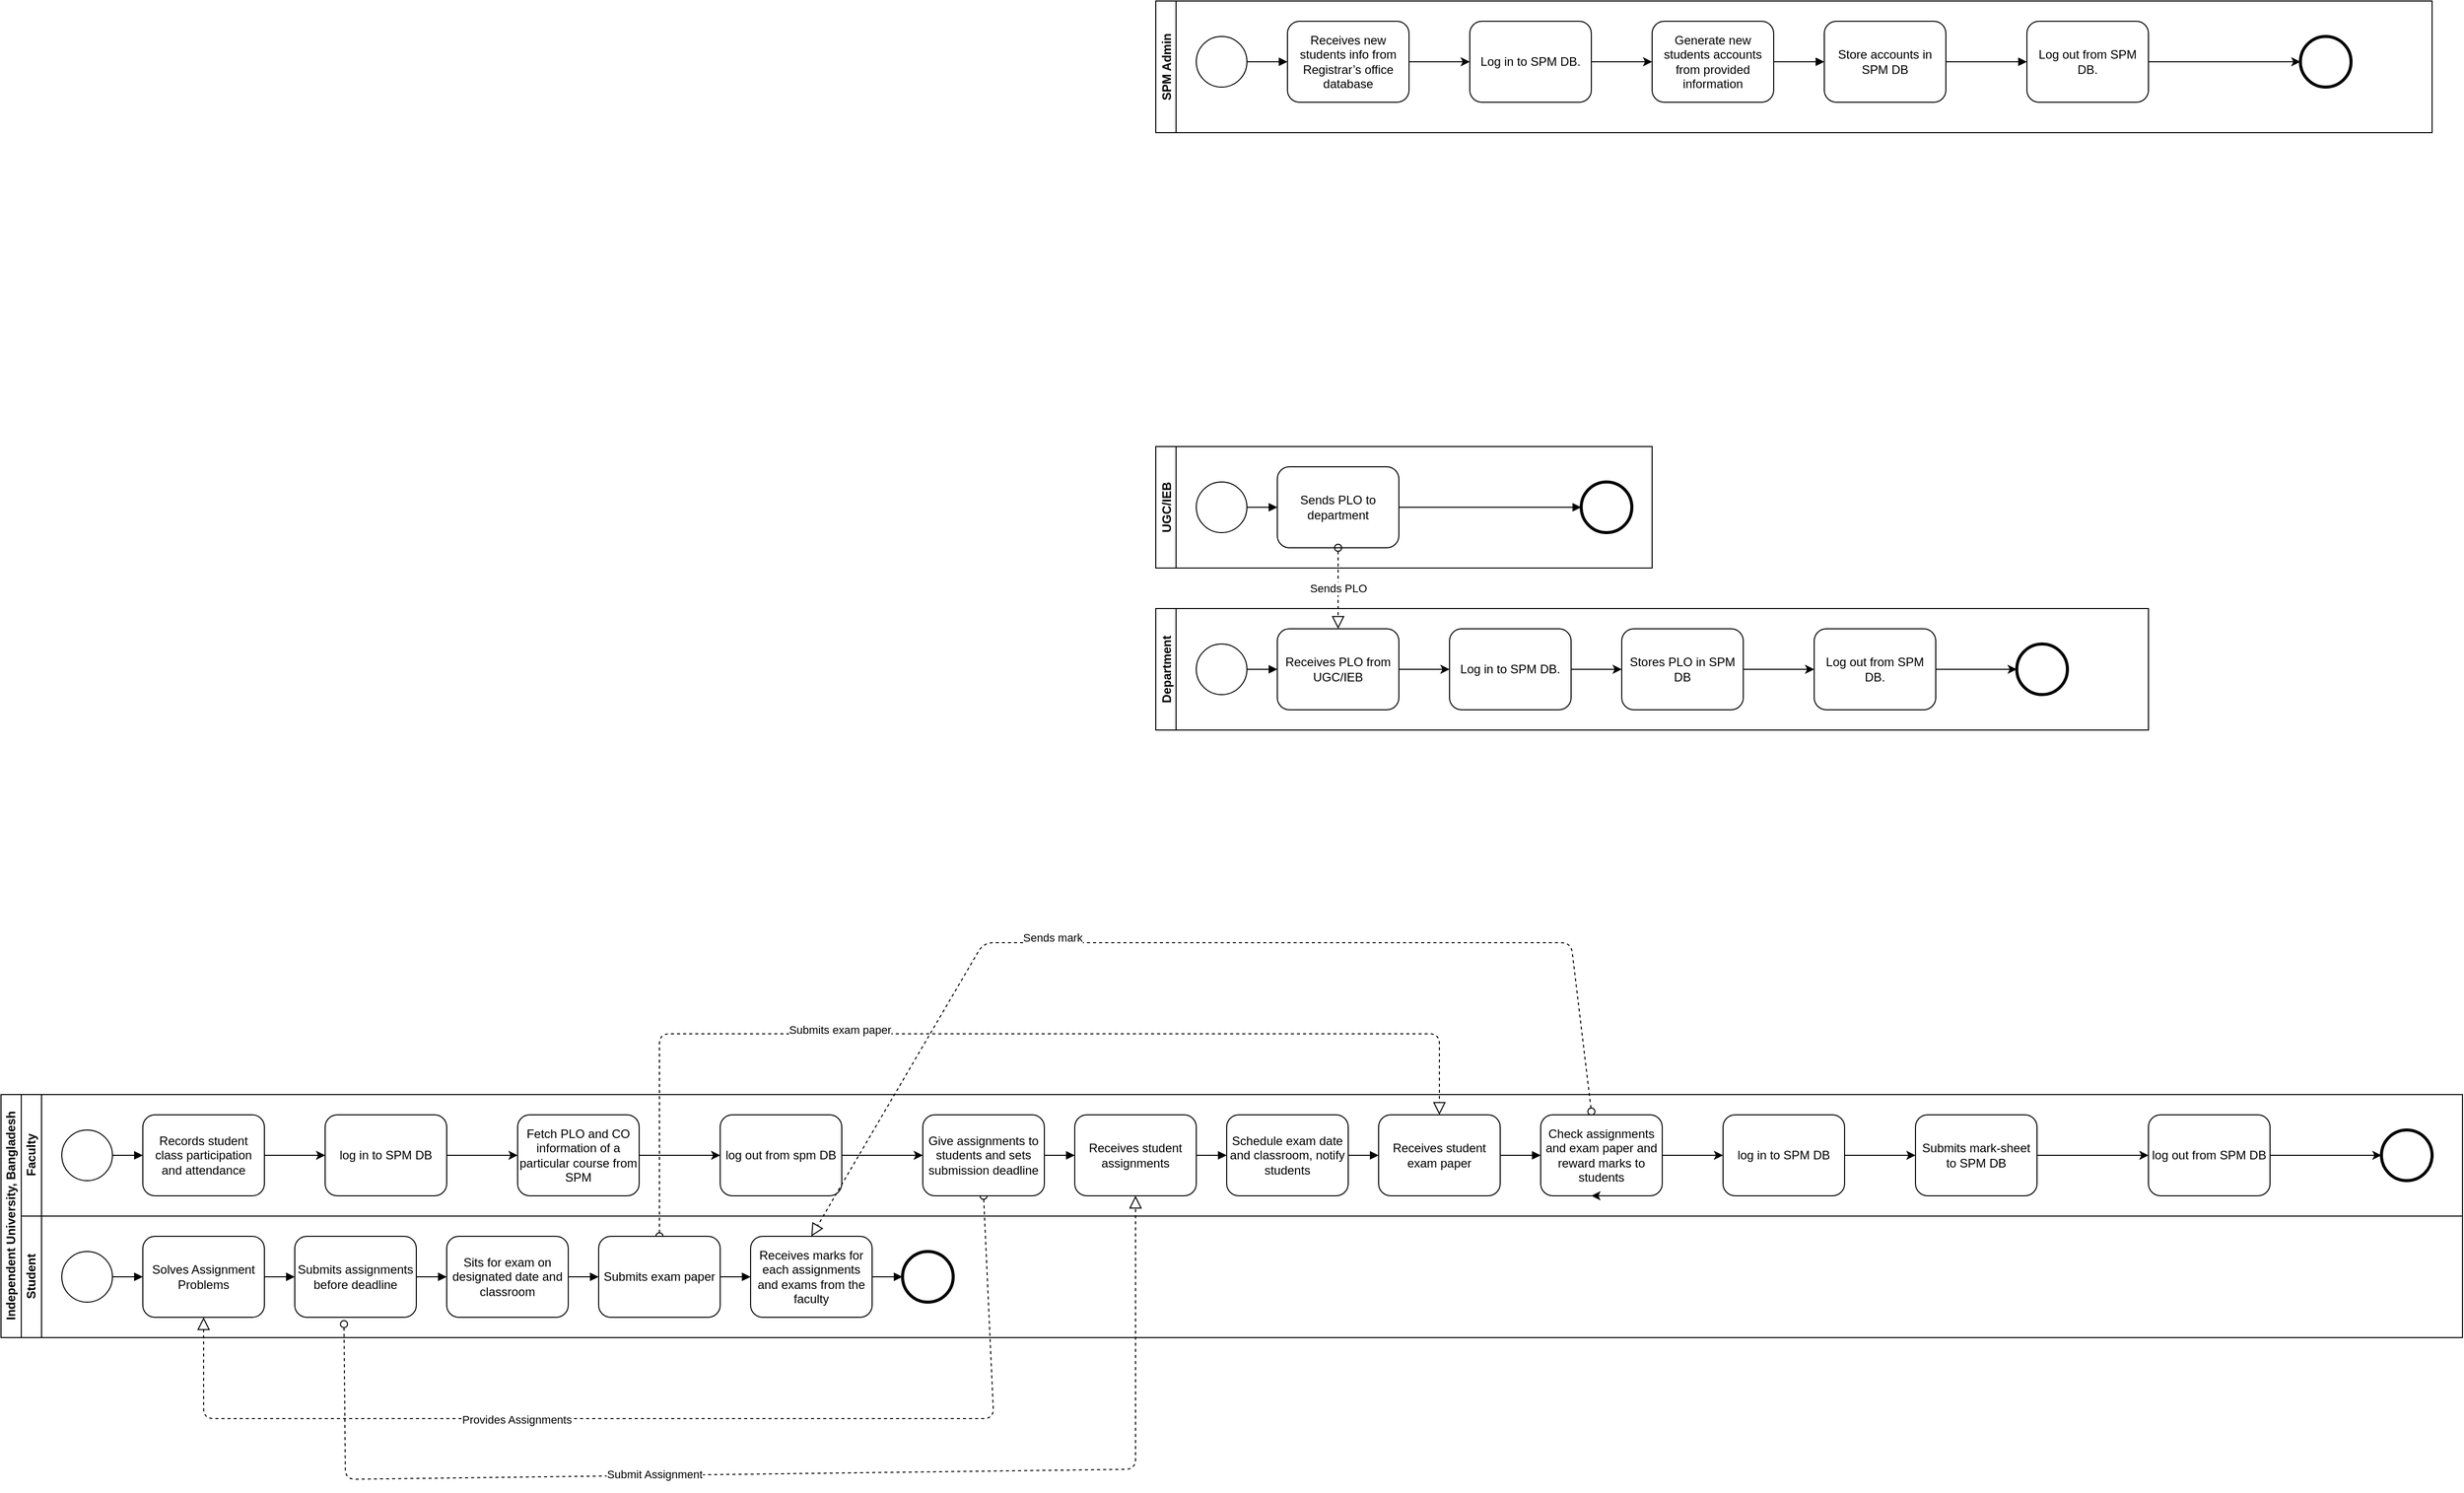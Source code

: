 <mxfile version="14.6.0" type="device"><diagram id="prtHgNgQTEPvFCAcTncT" name="Page-1"><mxGraphModel dx="2620" dy="1179" grid="1" gridSize="10" guides="1" tooltips="1" connect="1" arrows="1" fold="1" page="1" pageScale="1" pageWidth="100" pageHeight="100" math="0" shadow="0"><root><mxCell id="0"/><mxCell id="1" parent="0"/><mxCell id="gC4icJH_TDtJ4S4kmkY1-1" value="SPM Admin" style="swimlane;startSize=20;horizontal=0;" parent="1" vertex="1"><mxGeometry x="100" y="-160" width="1260" height="130" as="geometry"/></mxCell><mxCell id="gC4icJH_TDtJ4S4kmkY1-2" value="" style="shape=mxgraph.bpmn.shape;html=1;verticalLabelPosition=bottom;labelBackgroundColor=#ffffff;verticalAlign=top;align=center;perimeter=ellipsePerimeter;outlineConnect=0;outline=standard;symbol=general;" parent="gC4icJH_TDtJ4S4kmkY1-1" vertex="1"><mxGeometry x="40" y="35" width="50" height="50" as="geometry"/></mxCell><mxCell id="gC4icJH_TDtJ4S4kmkY1-3" value="&lt;span&gt;Receives new students info from Registrar’s office database&lt;/span&gt;" style="shape=ext;rounded=1;html=1;whiteSpace=wrap;" parent="gC4icJH_TDtJ4S4kmkY1-1" vertex="1"><mxGeometry x="130" y="20" width="120" height="80" as="geometry"/></mxCell><mxCell id="gC4icJH_TDtJ4S4kmkY1-4" value="" style="endArrow=block;endFill=1;endSize=6;html=1;exitX=1;exitY=0.5;exitDx=0;exitDy=0;entryX=0;entryY=0.5;entryDx=0;entryDy=0;" parent="gC4icJH_TDtJ4S4kmkY1-1" source="gC4icJH_TDtJ4S4kmkY1-2" target="gC4icJH_TDtJ4S4kmkY1-3" edge="1"><mxGeometry width="100" relative="1" as="geometry"><mxPoint x="-50" y="-50" as="sourcePoint"/><mxPoint x="100" y="80" as="targetPoint"/></mxGeometry></mxCell><mxCell id="gC4icJH_TDtJ4S4kmkY1-5" value="&lt;span&gt;Generate new students accounts from provided information&lt;/span&gt;" style="shape=ext;rounded=1;html=1;whiteSpace=wrap;" parent="gC4icJH_TDtJ4S4kmkY1-1" vertex="1"><mxGeometry x="490" y="20" width="120" height="80" as="geometry"/></mxCell><mxCell id="gC4icJH_TDtJ4S4kmkY1-8" value="" style="endArrow=block;endFill=1;endSize=6;html=1;exitX=1;exitY=0.5;exitDx=0;exitDy=0;" parent="gC4icJH_TDtJ4S4kmkY1-1" source="gC4icJH_TDtJ4S4kmkY1-5" target="gC4icJH_TDtJ4S4kmkY1-10" edge="1"><mxGeometry width="100" relative="1" as="geometry"><mxPoint x="750" y="160" as="sourcePoint"/><mxPoint x="770" y="140" as="targetPoint"/></mxGeometry></mxCell><mxCell id="gC4icJH_TDtJ4S4kmkY1-10" value="Store accounts in SPM DB" style="shape=ext;rounded=1;html=1;whiteSpace=wrap;" parent="gC4icJH_TDtJ4S4kmkY1-1" vertex="1"><mxGeometry x="660" y="20" width="120" height="80" as="geometry"/></mxCell><mxCell id="gC4icJH_TDtJ4S4kmkY1-9" value="" style="shape=mxgraph.bpmn.shape;html=1;verticalLabelPosition=bottom;labelBackgroundColor=#ffffff;verticalAlign=top;align=center;perimeter=ellipsePerimeter;outlineConnect=0;outline=end;symbol=general;" parent="gC4icJH_TDtJ4S4kmkY1-1" vertex="1"><mxGeometry x="1130" y="35" width="50" height="50" as="geometry"/></mxCell><mxCell id="gC4icJH_TDtJ4S4kmkY1-11" value="" style="endArrow=block;endFill=1;endSize=6;html=1;exitX=1;exitY=0.5;exitDx=0;exitDy=0;entryX=0;entryY=0.5;entryDx=0;entryDy=0;" parent="gC4icJH_TDtJ4S4kmkY1-1" source="gC4icJH_TDtJ4S4kmkY1-10" target="TMf4ilXPQnCi47-iisnw-5" edge="1"><mxGeometry width="100" relative="1" as="geometry"><mxPoint x="743.5" y="70" as="sourcePoint"/><mxPoint x="850" y="60" as="targetPoint"/></mxGeometry></mxCell><mxCell id="TMf4ilXPQnCi47-iisnw-4" style="edgeStyle=orthogonalEdgeStyle;rounded=0;orthogonalLoop=1;jettySize=auto;html=1;entryX=0;entryY=0.5;entryDx=0;entryDy=0;" edge="1" parent="gC4icJH_TDtJ4S4kmkY1-1" source="TMf4ilXPQnCi47-iisnw-3" target="gC4icJH_TDtJ4S4kmkY1-5"><mxGeometry relative="1" as="geometry"/></mxCell><mxCell id="TMf4ilXPQnCi47-iisnw-3" value="&lt;span&gt;Log in to SPM DB.&lt;/span&gt;" style="shape=ext;rounded=1;html=1;whiteSpace=wrap;" vertex="1" parent="gC4icJH_TDtJ4S4kmkY1-1"><mxGeometry x="310" y="20" width="120" height="80" as="geometry"/></mxCell><mxCell id="TMf4ilXPQnCi47-iisnw-2" style="edgeStyle=orthogonalEdgeStyle;rounded=0;orthogonalLoop=1;jettySize=auto;html=1;" edge="1" parent="gC4icJH_TDtJ4S4kmkY1-1" source="gC4icJH_TDtJ4S4kmkY1-3" target="TMf4ilXPQnCi47-iisnw-3"><mxGeometry relative="1" as="geometry"><mxPoint x="300" y="60" as="targetPoint"/></mxGeometry></mxCell><mxCell id="TMf4ilXPQnCi47-iisnw-6" style="edgeStyle=orthogonalEdgeStyle;rounded=0;orthogonalLoop=1;jettySize=auto;html=1;entryX=0;entryY=0.5;entryDx=0;entryDy=0;" edge="1" parent="gC4icJH_TDtJ4S4kmkY1-1" source="TMf4ilXPQnCi47-iisnw-5" target="gC4icJH_TDtJ4S4kmkY1-9"><mxGeometry relative="1" as="geometry"/></mxCell><mxCell id="TMf4ilXPQnCi47-iisnw-5" value="&lt;span&gt;Log out from SPM DB.&lt;/span&gt;" style="shape=ext;rounded=1;html=1;whiteSpace=wrap;" vertex="1" parent="gC4icJH_TDtJ4S4kmkY1-1"><mxGeometry x="860" y="20" width="120" height="80" as="geometry"/></mxCell><mxCell id="gC4icJH_TDtJ4S4kmkY1-12" value="UGC/IEB" style="swimlane;startSize=20;horizontal=0;" parent="1" vertex="1"><mxGeometry x="100" y="280" width="490" height="120" as="geometry"/></mxCell><mxCell id="gC4icJH_TDtJ4S4kmkY1-16" value="" style="shape=mxgraph.bpmn.shape;html=1;verticalLabelPosition=bottom;labelBackgroundColor=#ffffff;verticalAlign=top;align=center;perimeter=ellipsePerimeter;outlineConnect=0;outline=standard;symbol=general;" parent="gC4icJH_TDtJ4S4kmkY1-12" vertex="1"><mxGeometry x="40" y="35" width="50" height="50" as="geometry"/></mxCell><mxCell id="gC4icJH_TDtJ4S4kmkY1-17" value="Sends PLO to department" style="shape=ext;rounded=1;html=1;whiteSpace=wrap;" parent="gC4icJH_TDtJ4S4kmkY1-12" vertex="1"><mxGeometry x="120" y="20" width="120" height="80" as="geometry"/></mxCell><mxCell id="gC4icJH_TDtJ4S4kmkY1-18" value="" style="endArrow=block;endFill=1;endSize=6;html=1;exitX=1;exitY=0.5;exitDx=0;exitDy=0;entryX=0;entryY=0.5;entryDx=0;entryDy=0;" parent="gC4icJH_TDtJ4S4kmkY1-12" source="gC4icJH_TDtJ4S4kmkY1-16" target="gC4icJH_TDtJ4S4kmkY1-17" edge="1"><mxGeometry width="100" relative="1" as="geometry"><mxPoint x="170" y="60" as="sourcePoint"/><mxPoint x="110" y="70" as="targetPoint"/></mxGeometry></mxCell><mxCell id="gC4icJH_TDtJ4S4kmkY1-19" value="" style="shape=mxgraph.bpmn.shape;html=1;verticalLabelPosition=bottom;labelBackgroundColor=#ffffff;verticalAlign=top;align=center;perimeter=ellipsePerimeter;outlineConnect=0;outline=end;symbol=general;" parent="gC4icJH_TDtJ4S4kmkY1-12" vertex="1"><mxGeometry x="420" y="35" width="50" height="50" as="geometry"/></mxCell><mxCell id="gC4icJH_TDtJ4S4kmkY1-20" value="" style="endArrow=block;endFill=1;endSize=6;html=1;exitX=1;exitY=0.5;exitDx=0;exitDy=0;entryX=0;entryY=0.5;entryDx=0;entryDy=0;" parent="gC4icJH_TDtJ4S4kmkY1-12" source="gC4icJH_TDtJ4S4kmkY1-17" target="gC4icJH_TDtJ4S4kmkY1-19" edge="1"><mxGeometry width="100" relative="1" as="geometry"><mxPoint x="120" y="-270" as="sourcePoint"/><mxPoint x="580" y="60" as="targetPoint"/></mxGeometry></mxCell><mxCell id="gC4icJH_TDtJ4S4kmkY1-13" value="Department" style="swimlane;startSize=20;horizontal=0;" parent="1" vertex="1"><mxGeometry x="100" y="440" width="980" height="120" as="geometry"/></mxCell><mxCell id="gC4icJH_TDtJ4S4kmkY1-21" value="" style="shape=mxgraph.bpmn.shape;html=1;verticalLabelPosition=bottom;labelBackgroundColor=#ffffff;verticalAlign=top;align=center;perimeter=ellipsePerimeter;outlineConnect=0;outline=standard;symbol=general;" parent="gC4icJH_TDtJ4S4kmkY1-13" vertex="1"><mxGeometry x="40" y="35" width="50" height="50" as="geometry"/></mxCell><mxCell id="gC4icJH_TDtJ4S4kmkY1-22" value="" style="endArrow=block;endFill=1;endSize=6;html=1;exitX=1;exitY=0.5;exitDx=0;exitDy=0;entryX=0;entryY=0.5;entryDx=0;entryDy=0;" parent="gC4icJH_TDtJ4S4kmkY1-13" source="gC4icJH_TDtJ4S4kmkY1-21" target="gC4icJH_TDtJ4S4kmkY1-23" edge="1"><mxGeometry width="100" relative="1" as="geometry"><mxPoint x="50" y="-270" as="sourcePoint"/><mxPoint x="120" y="60" as="targetPoint"/></mxGeometry></mxCell><mxCell id="TMf4ilXPQnCi47-iisnw-8" style="edgeStyle=orthogonalEdgeStyle;rounded=0;orthogonalLoop=1;jettySize=auto;html=1;entryX=0;entryY=0.5;entryDx=0;entryDy=0;" edge="1" parent="gC4icJH_TDtJ4S4kmkY1-13" source="gC4icJH_TDtJ4S4kmkY1-23" target="TMf4ilXPQnCi47-iisnw-7"><mxGeometry relative="1" as="geometry"/></mxCell><mxCell id="gC4icJH_TDtJ4S4kmkY1-23" value="&lt;span&gt;Receives PLO from UGC/IEB &lt;/span&gt;" style="shape=ext;rounded=1;html=1;whiteSpace=wrap;" parent="gC4icJH_TDtJ4S4kmkY1-13" vertex="1"><mxGeometry x="120" y="20" width="120" height="80" as="geometry"/></mxCell><mxCell id="TMf4ilXPQnCi47-iisnw-12" style="edgeStyle=orthogonalEdgeStyle;rounded=0;orthogonalLoop=1;jettySize=auto;html=1;" edge="1" parent="gC4icJH_TDtJ4S4kmkY1-13" source="gC4icJH_TDtJ4S4kmkY1-27" target="TMf4ilXPQnCi47-iisnw-11"><mxGeometry relative="1" as="geometry"/></mxCell><mxCell id="gC4icJH_TDtJ4S4kmkY1-27" value="Stores PLO in SPM DB" style="shape=ext;rounded=1;html=1;whiteSpace=wrap;" parent="gC4icJH_TDtJ4S4kmkY1-13" vertex="1"><mxGeometry x="460" y="20" width="120" height="80" as="geometry"/></mxCell><mxCell id="gC4icJH_TDtJ4S4kmkY1-29" value="" style="shape=mxgraph.bpmn.shape;html=1;verticalLabelPosition=bottom;labelBackgroundColor=#ffffff;verticalAlign=top;align=center;perimeter=ellipsePerimeter;outlineConnect=0;outline=end;symbol=general;" parent="gC4icJH_TDtJ4S4kmkY1-13" vertex="1"><mxGeometry x="850" y="35" width="50" height="50" as="geometry"/></mxCell><mxCell id="TMf4ilXPQnCi47-iisnw-9" style="edgeStyle=orthogonalEdgeStyle;rounded=0;orthogonalLoop=1;jettySize=auto;html=1;entryX=0;entryY=0.5;entryDx=0;entryDy=0;" edge="1" parent="gC4icJH_TDtJ4S4kmkY1-13" source="TMf4ilXPQnCi47-iisnw-7" target="gC4icJH_TDtJ4S4kmkY1-27"><mxGeometry relative="1" as="geometry"/></mxCell><mxCell id="TMf4ilXPQnCi47-iisnw-7" value="&lt;span&gt;Log in to SPM DB.&lt;/span&gt;" style="shape=ext;rounded=1;html=1;whiteSpace=wrap;" vertex="1" parent="gC4icJH_TDtJ4S4kmkY1-13"><mxGeometry x="290" y="20" width="120" height="80" as="geometry"/></mxCell><mxCell id="TMf4ilXPQnCi47-iisnw-13" style="edgeStyle=orthogonalEdgeStyle;rounded=0;orthogonalLoop=1;jettySize=auto;html=1;entryX=0;entryY=0.5;entryDx=0;entryDy=0;" edge="1" parent="gC4icJH_TDtJ4S4kmkY1-13" source="TMf4ilXPQnCi47-iisnw-11" target="gC4icJH_TDtJ4S4kmkY1-29"><mxGeometry relative="1" as="geometry"/></mxCell><mxCell id="TMf4ilXPQnCi47-iisnw-11" value="&lt;p&gt;Log out from SPM DB.&lt;/p&gt;" style="shape=ext;rounded=1;html=1;whiteSpace=wrap;" vertex="1" parent="gC4icJH_TDtJ4S4kmkY1-13"><mxGeometry x="650" y="20" width="120" height="80" as="geometry"/></mxCell><mxCell id="gC4icJH_TDtJ4S4kmkY1-24" value="" style="startArrow=oval;startFill=0;startSize=7;endArrow=block;endFill=0;endSize=10;dashed=1;html=1;exitX=0.5;exitY=1;exitDx=0;exitDy=0;entryX=0.5;entryY=0;entryDx=0;entryDy=0;" parent="1" source="gC4icJH_TDtJ4S4kmkY1-17" target="gC4icJH_TDtJ4S4kmkY1-23" edge="1"><mxGeometry width="100" relative="1" as="geometry"><mxPoint x="280" y="420" as="sourcePoint"/><mxPoint x="380" y="420" as="targetPoint"/></mxGeometry></mxCell><mxCell id="gC4icJH_TDtJ4S4kmkY1-25" value="Sends PLO" style="edgeLabel;html=1;align=center;verticalAlign=middle;resizable=0;points=[];" parent="gC4icJH_TDtJ4S4kmkY1-24" vertex="1" connectable="0"><mxGeometry x="0.256" relative="1" as="geometry"><mxPoint y="-10.34" as="offset"/></mxGeometry></mxCell><mxCell id="gC4icJH_TDtJ4S4kmkY1-53" value="Independent University, Bangladesh" style="swimlane;html=1;childLayout=stackLayout;resizeParent=1;resizeParentMax=0;horizontal=0;startSize=20;horizontalStack=0;" parent="1" vertex="1"><mxGeometry x="-1040" y="920" width="2430" height="240" as="geometry"/></mxCell><mxCell id="gC4icJH_TDtJ4S4kmkY1-70" value="" style="startArrow=oval;startFill=0;startSize=7;endArrow=block;endFill=0;endSize=10;dashed=1;html=1;exitX=0.5;exitY=1;exitDx=0;exitDy=0;entryX=0.5;entryY=1;entryDx=0;entryDy=0;" parent="gC4icJH_TDtJ4S4kmkY1-53" source="gC4icJH_TDtJ4S4kmkY1-62" target="gC4icJH_TDtJ4S4kmkY1-67" edge="1"><mxGeometry width="100" relative="1" as="geometry"><mxPoint x="500" y="170" as="sourcePoint"/><mxPoint x="200" y="230" as="targetPoint"/><Array as="points"><mxPoint x="980" y="320"/><mxPoint x="200" y="320"/></Array></mxGeometry></mxCell><mxCell id="gC4icJH_TDtJ4S4kmkY1-71" value="Provides Assignments" style="edgeLabel;html=1;align=center;verticalAlign=middle;resizable=0;points=[];" parent="gC4icJH_TDtJ4S4kmkY1-70" vertex="1" connectable="0"><mxGeometry x="0.256" y="1" relative="1" as="geometry"><mxPoint as="offset"/></mxGeometry></mxCell><mxCell id="gC4icJH_TDtJ4S4kmkY1-74" value="" style="startArrow=oval;startFill=0;startSize=7;endArrow=block;endFill=0;endSize=10;dashed=1;html=1;exitX=0.405;exitY=1.084;exitDx=0;exitDy=0;entryX=0.5;entryY=1;entryDx=0;entryDy=0;exitPerimeter=0;" parent="gC4icJH_TDtJ4S4kmkY1-53" source="gC4icJH_TDtJ4S4kmkY1-69" target="gC4icJH_TDtJ4S4kmkY1-64" edge="1"><mxGeometry width="100" relative="1" as="geometry"><mxPoint x="450" y="180" as="sourcePoint"/><mxPoint x="550" y="180" as="targetPoint"/><Array as="points"><mxPoint x="340" y="380"/><mxPoint x="1120" y="370"/></Array></mxGeometry></mxCell><mxCell id="gC4icJH_TDtJ4S4kmkY1-75" value="Submit Assignment" style="edgeLabel;html=1;align=center;verticalAlign=middle;resizable=0;points=[];" parent="gC4icJH_TDtJ4S4kmkY1-74" vertex="1" connectable="0"><mxGeometry x="-0.231" y="-1" relative="1" as="geometry"><mxPoint x="-4.62" y="-1.98" as="offset"/></mxGeometry></mxCell><mxCell id="gC4icJH_TDtJ4S4kmkY1-83" value="" style="startArrow=oval;startFill=0;startSize=7;endArrow=block;endFill=0;endSize=10;dashed=1;html=1;exitX=0.5;exitY=0;exitDx=0;exitDy=0;entryX=0.5;entryY=0;entryDx=0;entryDy=0;" parent="gC4icJH_TDtJ4S4kmkY1-53" source="gC4icJH_TDtJ4S4kmkY1-81" target="gC4icJH_TDtJ4S4kmkY1-87" edge="1"><mxGeometry width="100" relative="1" as="geometry"><mxPoint x="650" y="130" as="sourcePoint"/><mxPoint x="810" y="140" as="targetPoint"/><Array as="points"><mxPoint x="650" y="-60"/><mxPoint x="1420" y="-60"/></Array></mxGeometry></mxCell><mxCell id="gC4icJH_TDtJ4S4kmkY1-84" value="Submits exam paper" style="edgeLabel;html=1;align=center;verticalAlign=middle;resizable=0;points=[];" parent="gC4icJH_TDtJ4S4kmkY1-83" vertex="1" connectable="0"><mxGeometry x="-0.279" y="-1" relative="1" as="geometry"><mxPoint x="-1" y="-5.71" as="offset"/></mxGeometry></mxCell><mxCell id="gC4icJH_TDtJ4S4kmkY1-54" value="Faculty" style="swimlane;html=1;startSize=20;horizontal=0;" parent="gC4icJH_TDtJ4S4kmkY1-53" vertex="1"><mxGeometry x="20" width="2410" height="120" as="geometry"/></mxCell><mxCell id="gC4icJH_TDtJ4S4kmkY1-57" value="" style="shape=mxgraph.bpmn.shape;html=1;verticalLabelPosition=bottom;labelBackgroundColor=#ffffff;verticalAlign=top;align=center;perimeter=ellipsePerimeter;outlineConnect=0;outline=standard;symbol=general;" parent="gC4icJH_TDtJ4S4kmkY1-54" vertex="1"><mxGeometry x="40" y="35" width="50" height="50" as="geometry"/></mxCell><mxCell id="TMf4ilXPQnCi47-iisnw-16" style="edgeStyle=orthogonalEdgeStyle;rounded=0;orthogonalLoop=1;jettySize=auto;html=1;entryX=0;entryY=0.5;entryDx=0;entryDy=0;" edge="1" parent="gC4icJH_TDtJ4S4kmkY1-54" source="gC4icJH_TDtJ4S4kmkY1-59" target="TMf4ilXPQnCi47-iisnw-15"><mxGeometry relative="1" as="geometry"/></mxCell><mxCell id="gC4icJH_TDtJ4S4kmkY1-59" value="Records student class participation and attendance" style="shape=ext;rounded=1;html=1;whiteSpace=wrap;" parent="gC4icJH_TDtJ4S4kmkY1-54" vertex="1"><mxGeometry x="120" y="20" width="120" height="80" as="geometry"/></mxCell><mxCell id="gC4icJH_TDtJ4S4kmkY1-61" value="" style="endArrow=block;endFill=1;endSize=6;html=1;exitX=1;exitY=0.5;exitDx=0;exitDy=0;entryX=0;entryY=0.5;entryDx=0;entryDy=0;" parent="gC4icJH_TDtJ4S4kmkY1-54" source="gC4icJH_TDtJ4S4kmkY1-57" target="gC4icJH_TDtJ4S4kmkY1-59" edge="1"><mxGeometry width="100" relative="1" as="geometry"><mxPoint x="120" y="160" as="sourcePoint"/><mxPoint x="220" y="160" as="targetPoint"/></mxGeometry></mxCell><mxCell id="gC4icJH_TDtJ4S4kmkY1-62" value="Give assignments to students and sets submission deadline" style="shape=ext;rounded=1;html=1;whiteSpace=wrap;" parent="gC4icJH_TDtJ4S4kmkY1-54" vertex="1"><mxGeometry x="890" y="20" width="120" height="80" as="geometry"/></mxCell><mxCell id="gC4icJH_TDtJ4S4kmkY1-64" value="Receives student assignments" style="shape=ext;rounded=1;html=1;whiteSpace=wrap;" parent="gC4icJH_TDtJ4S4kmkY1-54" vertex="1"><mxGeometry x="1040" y="20" width="120" height="80" as="geometry"/></mxCell><mxCell id="gC4icJH_TDtJ4S4kmkY1-65" value="" style="endArrow=block;endFill=1;endSize=6;html=1;exitX=1;exitY=0.5;exitDx=0;exitDy=0;entryX=0;entryY=0.5;entryDx=0;entryDy=0;" parent="gC4icJH_TDtJ4S4kmkY1-54" source="gC4icJH_TDtJ4S4kmkY1-62" target="gC4icJH_TDtJ4S4kmkY1-64" edge="1"><mxGeometry width="100" relative="1" as="geometry"><mxPoint x="1030" y="170" as="sourcePoint"/><mxPoint x="1130" y="170" as="targetPoint"/></mxGeometry></mxCell><mxCell id="gC4icJH_TDtJ4S4kmkY1-76" value="" style="endArrow=block;endFill=1;endSize=6;html=1;exitX=1;exitY=0.5;exitDx=0;exitDy=0;entryX=0;entryY=0.5;entryDx=0;entryDy=0;" parent="gC4icJH_TDtJ4S4kmkY1-54" source="gC4icJH_TDtJ4S4kmkY1-64" target="gC4icJH_TDtJ4S4kmkY1-77" edge="1"><mxGeometry width="100" relative="1" as="geometry"><mxPoint x="1130" y="110" as="sourcePoint"/><mxPoint x="1230" y="110" as="targetPoint"/></mxGeometry></mxCell><mxCell id="gC4icJH_TDtJ4S4kmkY1-77" value="Schedule exam date and classroom, notify students" style="shape=ext;rounded=1;html=1;whiteSpace=wrap;" parent="gC4icJH_TDtJ4S4kmkY1-54" vertex="1"><mxGeometry x="1190" y="20" width="120" height="80" as="geometry"/></mxCell><mxCell id="gC4icJH_TDtJ4S4kmkY1-87" value="Receives student exam paper" style="shape=ext;rounded=1;html=1;whiteSpace=wrap;" parent="gC4icJH_TDtJ4S4kmkY1-54" vertex="1"><mxGeometry x="1340" y="20" width="120" height="80" as="geometry"/></mxCell><mxCell id="gC4icJH_TDtJ4S4kmkY1-88" value="" style="endArrow=block;endFill=1;endSize=6;html=1;exitX=1;exitY=0.5;exitDx=0;exitDy=0;entryX=0;entryY=0.5;entryDx=0;entryDy=0;" parent="gC4icJH_TDtJ4S4kmkY1-54" source="gC4icJH_TDtJ4S4kmkY1-77" target="gC4icJH_TDtJ4S4kmkY1-87" edge="1"><mxGeometry width="100" relative="1" as="geometry"><mxPoint x="1310" y="70" as="sourcePoint"/><mxPoint x="1410" y="70" as="targetPoint"/></mxGeometry></mxCell><mxCell id="TMf4ilXPQnCi47-iisnw-27" style="edgeStyle=orthogonalEdgeStyle;rounded=0;orthogonalLoop=1;jettySize=auto;html=1;entryX=0;entryY=0.5;entryDx=0;entryDy=0;" edge="1" parent="gC4icJH_TDtJ4S4kmkY1-54" source="gC4icJH_TDtJ4S4kmkY1-89" target="gC4icJH_TDtJ4S4kmkY1-96"><mxGeometry relative="1" as="geometry"/></mxCell><mxCell id="gC4icJH_TDtJ4S4kmkY1-89" value="Check assignments and exam paper and reward marks to students" style="shape=ext;rounded=1;html=1;whiteSpace=wrap;" parent="gC4icJH_TDtJ4S4kmkY1-54" vertex="1"><mxGeometry x="1500" y="20" width="120" height="80" as="geometry"/></mxCell><mxCell id="gC4icJH_TDtJ4S4kmkY1-90" value="" style="endArrow=block;endFill=1;endSize=6;html=1;exitX=1;exitY=0.5;exitDx=0;exitDy=0;entryX=0;entryY=0.5;entryDx=0;entryDy=0;" parent="gC4icJH_TDtJ4S4kmkY1-54" source="gC4icJH_TDtJ4S4kmkY1-87" target="gC4icJH_TDtJ4S4kmkY1-89" edge="1"><mxGeometry width="100" relative="1" as="geometry"><mxPoint x="1480" y="150" as="sourcePoint"/><mxPoint x="1580" y="150" as="targetPoint"/></mxGeometry></mxCell><mxCell id="TMf4ilXPQnCi47-iisnw-28" style="edgeStyle=orthogonalEdgeStyle;rounded=0;orthogonalLoop=1;jettySize=auto;html=1;entryX=0;entryY=0.5;entryDx=0;entryDy=0;" edge="1" parent="gC4icJH_TDtJ4S4kmkY1-54" source="gC4icJH_TDtJ4S4kmkY1-96" target="TMf4ilXPQnCi47-iisnw-24"><mxGeometry relative="1" as="geometry"/></mxCell><mxCell id="gC4icJH_TDtJ4S4kmkY1-96" value="log in to SPM DB" style="shape=ext;rounded=1;html=1;whiteSpace=wrap;" parent="gC4icJH_TDtJ4S4kmkY1-54" vertex="1"><mxGeometry x="1680" y="20" width="120" height="80" as="geometry"/></mxCell><mxCell id="gC4icJH_TDtJ4S4kmkY1-99" value="" style="shape=mxgraph.bpmn.shape;html=1;verticalLabelPosition=bottom;labelBackgroundColor=#ffffff;verticalAlign=top;align=center;perimeter=ellipsePerimeter;outlineConnect=0;outline=end;symbol=general;" parent="gC4icJH_TDtJ4S4kmkY1-54" vertex="1"><mxGeometry x="2330" y="35" width="50" height="50" as="geometry"/></mxCell><mxCell id="TMf4ilXPQnCi47-iisnw-19" style="edgeStyle=orthogonalEdgeStyle;rounded=0;orthogonalLoop=1;jettySize=auto;html=1;" edge="1" parent="gC4icJH_TDtJ4S4kmkY1-54" source="TMf4ilXPQnCi47-iisnw-15" target="TMf4ilXPQnCi47-iisnw-18"><mxGeometry relative="1" as="geometry"/></mxCell><mxCell id="TMf4ilXPQnCi47-iisnw-15" value="log in to SPM DB" style="shape=ext;rounded=1;html=1;whiteSpace=wrap;" vertex="1" parent="gC4icJH_TDtJ4S4kmkY1-54"><mxGeometry x="300" y="20" width="120" height="80" as="geometry"/></mxCell><mxCell id="TMf4ilXPQnCi47-iisnw-21" style="edgeStyle=orthogonalEdgeStyle;rounded=0;orthogonalLoop=1;jettySize=auto;html=1;entryX=0;entryY=0.5;entryDx=0;entryDy=0;" edge="1" parent="gC4icJH_TDtJ4S4kmkY1-54" source="TMf4ilXPQnCi47-iisnw-18" target="TMf4ilXPQnCi47-iisnw-20"><mxGeometry relative="1" as="geometry"/></mxCell><mxCell id="TMf4ilXPQnCi47-iisnw-18" value="&lt;p&gt;&lt;span&gt;Fetch PLO and CO information of a particular course from SPM&lt;/span&gt;&lt;/p&gt;" style="shape=ext;rounded=1;html=1;whiteSpace=wrap;" vertex="1" parent="gC4icJH_TDtJ4S4kmkY1-54"><mxGeometry x="490" y="20" width="120" height="80" as="geometry"/></mxCell><mxCell id="TMf4ilXPQnCi47-iisnw-23" style="edgeStyle=orthogonalEdgeStyle;rounded=0;orthogonalLoop=1;jettySize=auto;html=1;entryX=0;entryY=0.5;entryDx=0;entryDy=0;" edge="1" parent="gC4icJH_TDtJ4S4kmkY1-54" source="TMf4ilXPQnCi47-iisnw-20" target="gC4icJH_TDtJ4S4kmkY1-62"><mxGeometry relative="1" as="geometry"/></mxCell><mxCell id="TMf4ilXPQnCi47-iisnw-20" value="log out from spm DB" style="shape=ext;rounded=1;html=1;whiteSpace=wrap;" vertex="1" parent="gC4icJH_TDtJ4S4kmkY1-54"><mxGeometry x="690" y="20" width="120" height="80" as="geometry"/></mxCell><mxCell id="TMf4ilXPQnCi47-iisnw-26" style="edgeStyle=orthogonalEdgeStyle;rounded=0;orthogonalLoop=1;jettySize=auto;html=1;entryX=0;entryY=0.5;entryDx=0;entryDy=0;" edge="1" parent="gC4icJH_TDtJ4S4kmkY1-54" source="TMf4ilXPQnCi47-iisnw-24" target="TMf4ilXPQnCi47-iisnw-25"><mxGeometry relative="1" as="geometry"/></mxCell><mxCell id="TMf4ilXPQnCi47-iisnw-24" value="&lt;span&gt;Submits mark-sheet to SPM DB &lt;/span&gt;" style="shape=ext;rounded=1;html=1;whiteSpace=wrap;" vertex="1" parent="gC4icJH_TDtJ4S4kmkY1-54"><mxGeometry x="1870" y="20" width="120" height="80" as="geometry"/></mxCell><mxCell id="TMf4ilXPQnCi47-iisnw-29" style="edgeStyle=orthogonalEdgeStyle;rounded=0;orthogonalLoop=1;jettySize=auto;html=1;entryX=0;entryY=0.5;entryDx=0;entryDy=0;" edge="1" parent="gC4icJH_TDtJ4S4kmkY1-54" source="TMf4ilXPQnCi47-iisnw-25" target="gC4icJH_TDtJ4S4kmkY1-99"><mxGeometry relative="1" as="geometry"/></mxCell><mxCell id="TMf4ilXPQnCi47-iisnw-25" value="log out from SPM DB" style="shape=ext;rounded=1;html=1;whiteSpace=wrap;" vertex="1" parent="gC4icJH_TDtJ4S4kmkY1-54"><mxGeometry x="2100" y="20" width="120" height="80" as="geometry"/></mxCell><mxCell id="gC4icJH_TDtJ4S4kmkY1-55" value="Student" style="swimlane;html=1;startSize=20;horizontal=0;" parent="gC4icJH_TDtJ4S4kmkY1-53" vertex="1"><mxGeometry x="20" y="120" width="2410" height="120" as="geometry"/></mxCell><mxCell id="gC4icJH_TDtJ4S4kmkY1-66" value="" style="shape=mxgraph.bpmn.shape;html=1;verticalLabelPosition=bottom;labelBackgroundColor=#ffffff;verticalAlign=top;align=center;perimeter=ellipsePerimeter;outlineConnect=0;outline=standard;symbol=general;" parent="gC4icJH_TDtJ4S4kmkY1-55" vertex="1"><mxGeometry x="40" y="35" width="50" height="50" as="geometry"/></mxCell><mxCell id="gC4icJH_TDtJ4S4kmkY1-67" value="Solves Assignment Problems" style="shape=ext;rounded=1;html=1;whiteSpace=wrap;" parent="gC4icJH_TDtJ4S4kmkY1-55" vertex="1"><mxGeometry x="120" y="20" width="120" height="80" as="geometry"/></mxCell><mxCell id="gC4icJH_TDtJ4S4kmkY1-68" value="" style="endArrow=block;endFill=1;endSize=6;html=1;exitX=1;exitY=0.5;exitDx=0;exitDy=0;entryX=0;entryY=0.5;entryDx=0;entryDy=0;" parent="gC4icJH_TDtJ4S4kmkY1-55" source="gC4icJH_TDtJ4S4kmkY1-66" target="gC4icJH_TDtJ4S4kmkY1-67" edge="1"><mxGeometry width="100" relative="1" as="geometry"><mxPoint x="290" y="-140" as="sourcePoint"/><mxPoint x="390" y="-140" as="targetPoint"/></mxGeometry></mxCell><mxCell id="gC4icJH_TDtJ4S4kmkY1-69" value="Submits assignments before deadline" style="shape=ext;rounded=1;html=1;whiteSpace=wrap;" parent="gC4icJH_TDtJ4S4kmkY1-55" vertex="1"><mxGeometry x="270" y="20" width="120" height="80" as="geometry"/></mxCell><mxCell id="gC4icJH_TDtJ4S4kmkY1-73" value="" style="endArrow=block;endFill=1;endSize=6;html=1;exitX=1;exitY=0.5;exitDx=0;exitDy=0;entryX=0;entryY=0.5;entryDx=0;entryDy=0;" parent="gC4icJH_TDtJ4S4kmkY1-55" source="gC4icJH_TDtJ4S4kmkY1-67" target="gC4icJH_TDtJ4S4kmkY1-69" edge="1"><mxGeometry width="100" relative="1" as="geometry"><mxPoint x="250" y="60" as="sourcePoint"/><mxPoint x="260" y="40" as="targetPoint"/></mxGeometry></mxCell><mxCell id="gC4icJH_TDtJ4S4kmkY1-78" value="Sits for exam on designated date and classroom" style="shape=ext;rounded=1;html=1;whiteSpace=wrap;" parent="gC4icJH_TDtJ4S4kmkY1-55" vertex="1"><mxGeometry x="420" y="20" width="120" height="80" as="geometry"/></mxCell><mxCell id="gC4icJH_TDtJ4S4kmkY1-80" value="" style="endArrow=block;endFill=1;endSize=6;html=1;exitX=1;exitY=0.5;exitDx=0;exitDy=0;entryX=0;entryY=0.5;entryDx=0;entryDy=0;" parent="gC4icJH_TDtJ4S4kmkY1-55" source="gC4icJH_TDtJ4S4kmkY1-69" target="gC4icJH_TDtJ4S4kmkY1-78" edge="1"><mxGeometry width="100" relative="1" as="geometry"><mxPoint x="420" y="70" as="sourcePoint"/><mxPoint x="520" y="70" as="targetPoint"/></mxGeometry></mxCell><mxCell id="gC4icJH_TDtJ4S4kmkY1-81" value="Submits exam paper" style="shape=ext;rounded=1;html=1;whiteSpace=wrap;" parent="gC4icJH_TDtJ4S4kmkY1-55" vertex="1"><mxGeometry x="570" y="20" width="120" height="80" as="geometry"/></mxCell><mxCell id="gC4icJH_TDtJ4S4kmkY1-82" value="" style="endArrow=block;endFill=1;endSize=6;html=1;exitX=1;exitY=0.5;exitDx=0;exitDy=0;entryX=0;entryY=0.5;entryDx=0;entryDy=0;" parent="gC4icJH_TDtJ4S4kmkY1-55" target="gC4icJH_TDtJ4S4kmkY1-81" edge="1"><mxGeometry width="100" relative="1" as="geometry"><mxPoint x="540" y="60" as="sourcePoint"/><mxPoint x="530" y="-970" as="targetPoint"/></mxGeometry></mxCell><mxCell id="gC4icJH_TDtJ4S4kmkY1-86" value="" style="endArrow=block;endFill=1;endSize=6;html=1;exitX=1;exitY=0.5;exitDx=0;exitDy=0;entryX=0;entryY=0.5;entryDx=0;entryDy=0;" parent="gC4icJH_TDtJ4S4kmkY1-55" source="gC4icJH_TDtJ4S4kmkY1-81" target="gC4icJH_TDtJ4S4kmkY1-91" edge="1"><mxGeometry width="100" relative="1" as="geometry"><mxPoint x="700" y="100" as="sourcePoint"/><mxPoint x="720.0" y="60" as="targetPoint"/></mxGeometry></mxCell><mxCell id="gC4icJH_TDtJ4S4kmkY1-91" value="Receives marks for each assignments and exams from the faculty" style="shape=ext;rounded=1;html=1;whiteSpace=wrap;" parent="gC4icJH_TDtJ4S4kmkY1-55" vertex="1"><mxGeometry x="720" y="20" width="120" height="80" as="geometry"/></mxCell><mxCell id="gC4icJH_TDtJ4S4kmkY1-94" value="" style="shape=mxgraph.bpmn.shape;html=1;verticalLabelPosition=bottom;labelBackgroundColor=#ffffff;verticalAlign=top;align=center;perimeter=ellipsePerimeter;outlineConnect=0;outline=end;symbol=general;" parent="gC4icJH_TDtJ4S4kmkY1-55" vertex="1"><mxGeometry x="870" y="35" width="50" height="50" as="geometry"/></mxCell><mxCell id="gC4icJH_TDtJ4S4kmkY1-95" value="" style="endArrow=block;endFill=1;endSize=6;html=1;exitX=1;exitY=0.5;exitDx=0;exitDy=0;entryX=0;entryY=0.5;entryDx=0;entryDy=0;" parent="gC4icJH_TDtJ4S4kmkY1-55" source="gC4icJH_TDtJ4S4kmkY1-91" target="gC4icJH_TDtJ4S4kmkY1-94" edge="1"><mxGeometry width="100" relative="1" as="geometry"><mxPoint x="850" y="100" as="sourcePoint"/><mxPoint x="950" y="100" as="targetPoint"/></mxGeometry></mxCell><mxCell id="gC4icJH_TDtJ4S4kmkY1-92" value="" style="startArrow=oval;startFill=0;startSize=7;endArrow=block;endFill=0;endSize=10;dashed=1;html=1;exitX=0.417;exitY=-0.041;exitDx=0;exitDy=0;entryX=0.5;entryY=0;entryDx=0;entryDy=0;exitPerimeter=0;" parent="gC4icJH_TDtJ4S4kmkY1-53" source="gC4icJH_TDtJ4S4kmkY1-89" target="gC4icJH_TDtJ4S4kmkY1-91" edge="1"><mxGeometry width="100" relative="1" as="geometry"><mxPoint x="910" y="160" as="sourcePoint"/><mxPoint x="1010" y="160" as="targetPoint"/><Array as="points"><mxPoint x="1550" y="-150"/><mxPoint x="970" y="-150"/></Array></mxGeometry></mxCell><mxCell id="gC4icJH_TDtJ4S4kmkY1-93" value="Sends mark" style="edgeLabel;html=1;align=center;verticalAlign=middle;resizable=0;points=[];" parent="gC4icJH_TDtJ4S4kmkY1-92" vertex="1" connectable="0"><mxGeometry x="0.284" y="2" relative="1" as="geometry"><mxPoint x="15.56" y="-7.55" as="offset"/></mxGeometry></mxCell><mxCell id="TMf4ilXPQnCi47-iisnw-30" style="edgeStyle=orthogonalEdgeStyle;rounded=0;orthogonalLoop=1;jettySize=auto;html=1;exitX=0.5;exitY=1;exitDx=0;exitDy=0;" edge="1" parent="1" source="gC4icJH_TDtJ4S4kmkY1-89"><mxGeometry relative="1" as="geometry"><mxPoint x="530" y="1019.571" as="targetPoint"/></mxGeometry></mxCell></root></mxGraphModel></diagram></mxfile>